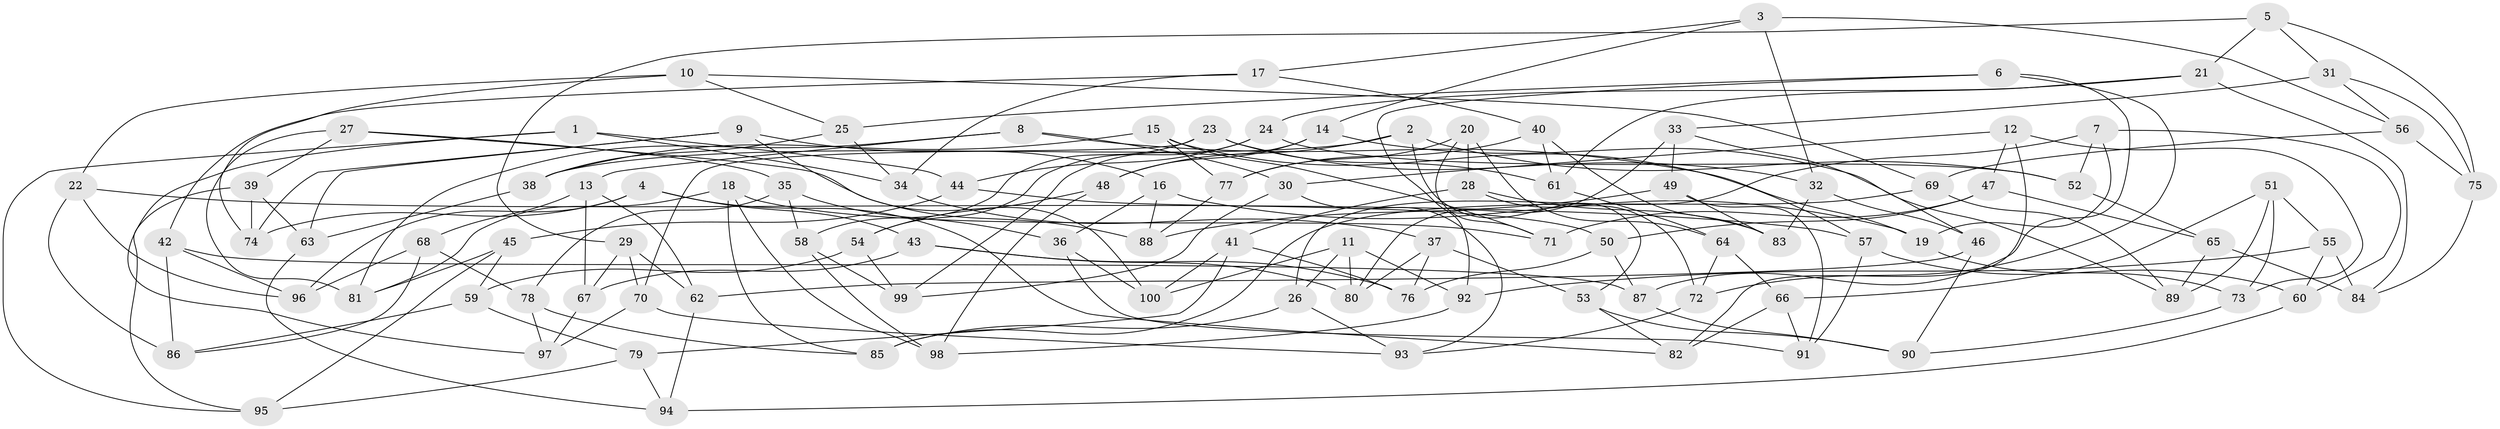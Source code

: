 // coarse degree distribution, {6: 0.26666666666666666, 4: 0.5166666666666667, 9: 0.016666666666666666, 8: 0.05, 5: 0.08333333333333333, 10: 0.03333333333333333, 7: 0.03333333333333333}
// Generated by graph-tools (version 1.1) at 2025/20/03/04/25 18:20:54]
// undirected, 100 vertices, 200 edges
graph export_dot {
graph [start="1"]
  node [color=gray90,style=filled];
  1;
  2;
  3;
  4;
  5;
  6;
  7;
  8;
  9;
  10;
  11;
  12;
  13;
  14;
  15;
  16;
  17;
  18;
  19;
  20;
  21;
  22;
  23;
  24;
  25;
  26;
  27;
  28;
  29;
  30;
  31;
  32;
  33;
  34;
  35;
  36;
  37;
  38;
  39;
  40;
  41;
  42;
  43;
  44;
  45;
  46;
  47;
  48;
  49;
  50;
  51;
  52;
  53;
  54;
  55;
  56;
  57;
  58;
  59;
  60;
  61;
  62;
  63;
  64;
  65;
  66;
  67;
  68;
  69;
  70;
  71;
  72;
  73;
  74;
  75;
  76;
  77;
  78;
  79;
  80;
  81;
  82;
  83;
  84;
  85;
  86;
  87;
  88;
  89;
  90;
  91;
  92;
  93;
  94;
  95;
  96;
  97;
  98;
  99;
  100;
  1 -- 97;
  1 -- 95;
  1 -- 34;
  1 -- 44;
  2 -- 53;
  2 -- 48;
  2 -- 52;
  2 -- 38;
  3 -- 56;
  3 -- 17;
  3 -- 14;
  3 -- 32;
  4 -- 74;
  4 -- 96;
  4 -- 82;
  4 -- 43;
  5 -- 75;
  5 -- 29;
  5 -- 21;
  5 -- 31;
  6 -- 92;
  6 -- 25;
  6 -- 87;
  6 -- 72;
  7 -- 60;
  7 -- 26;
  7 -- 52;
  7 -- 19;
  8 -- 30;
  8 -- 19;
  8 -- 13;
  8 -- 81;
  9 -- 100;
  9 -- 74;
  9 -- 16;
  9 -- 63;
  10 -- 69;
  10 -- 74;
  10 -- 22;
  10 -- 25;
  11 -- 92;
  11 -- 80;
  11 -- 100;
  11 -- 26;
  12 -- 73;
  12 -- 30;
  12 -- 82;
  12 -- 47;
  13 -- 67;
  13 -- 68;
  13 -- 62;
  14 -- 48;
  14 -- 89;
  14 -- 99;
  15 -- 77;
  15 -- 71;
  15 -- 57;
  15 -- 38;
  16 -- 88;
  16 -- 36;
  16 -- 19;
  17 -- 34;
  17 -- 40;
  17 -- 42;
  18 -- 85;
  18 -- 81;
  18 -- 98;
  18 -- 71;
  19 -- 73;
  20 -- 71;
  20 -- 64;
  20 -- 28;
  20 -- 77;
  21 -- 24;
  21 -- 84;
  21 -- 61;
  22 -- 86;
  22 -- 96;
  22 -- 57;
  23 -- 70;
  23 -- 32;
  23 -- 58;
  23 -- 61;
  24 -- 52;
  24 -- 54;
  24 -- 44;
  25 -- 38;
  25 -- 34;
  26 -- 93;
  26 -- 85;
  27 -- 88;
  27 -- 39;
  27 -- 81;
  27 -- 35;
  28 -- 41;
  28 -- 83;
  28 -- 72;
  29 -- 62;
  29 -- 67;
  29 -- 70;
  30 -- 99;
  30 -- 93;
  31 -- 33;
  31 -- 56;
  31 -- 75;
  32 -- 46;
  32 -- 83;
  33 -- 80;
  33 -- 49;
  33 -- 46;
  34 -- 37;
  35 -- 36;
  35 -- 78;
  35 -- 58;
  36 -- 100;
  36 -- 91;
  37 -- 53;
  37 -- 76;
  37 -- 80;
  38 -- 63;
  39 -- 74;
  39 -- 95;
  39 -- 63;
  40 -- 77;
  40 -- 83;
  40 -- 61;
  41 -- 79;
  41 -- 76;
  41 -- 100;
  42 -- 87;
  42 -- 86;
  42 -- 96;
  43 -- 76;
  43 -- 67;
  43 -- 80;
  44 -- 50;
  44 -- 45;
  45 -- 81;
  45 -- 59;
  45 -- 95;
  46 -- 90;
  46 -- 62;
  47 -- 71;
  47 -- 65;
  47 -- 50;
  48 -- 54;
  48 -- 98;
  49 -- 91;
  49 -- 88;
  49 -- 83;
  50 -- 76;
  50 -- 87;
  51 -- 73;
  51 -- 89;
  51 -- 55;
  51 -- 66;
  52 -- 65;
  53 -- 90;
  53 -- 82;
  54 -- 99;
  54 -- 59;
  55 -- 60;
  55 -- 92;
  55 -- 84;
  56 -- 75;
  56 -- 69;
  57 -- 91;
  57 -- 60;
  58 -- 99;
  58 -- 98;
  59 -- 86;
  59 -- 79;
  60 -- 94;
  61 -- 64;
  62 -- 94;
  63 -- 94;
  64 -- 72;
  64 -- 66;
  65 -- 84;
  65 -- 89;
  66 -- 91;
  66 -- 82;
  67 -- 97;
  68 -- 86;
  68 -- 78;
  68 -- 96;
  69 -- 85;
  69 -- 89;
  70 -- 93;
  70 -- 97;
  72 -- 93;
  73 -- 90;
  75 -- 84;
  77 -- 88;
  78 -- 85;
  78 -- 97;
  79 -- 95;
  79 -- 94;
  87 -- 90;
  92 -- 98;
}
